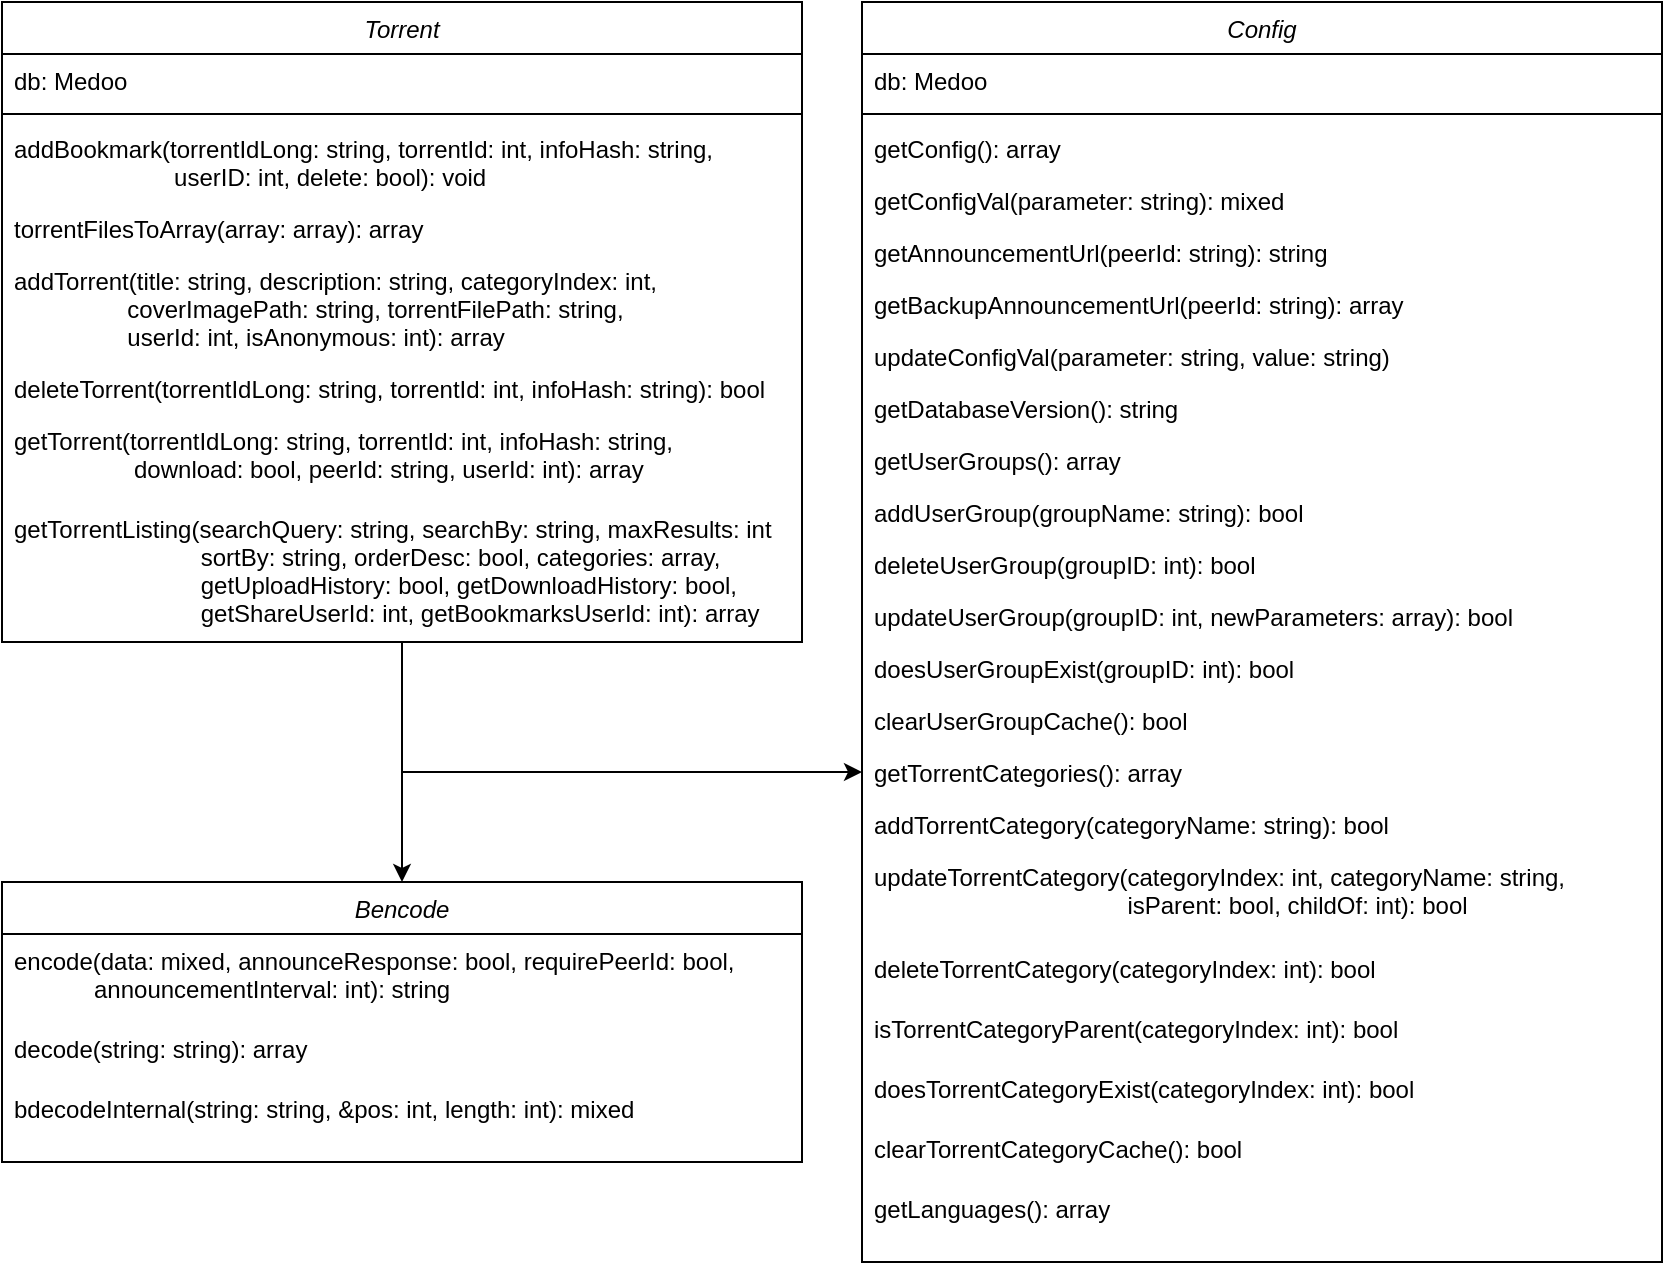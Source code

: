 <mxfile version="21.2.1" type="device">
  <diagram id="C5RBs43oDa-KdzZeNtuy" name="Page-1">
    <mxGraphModel dx="1120" dy="488" grid="1" gridSize="10" guides="1" tooltips="1" connect="1" arrows="1" fold="1" page="1" pageScale="1" pageWidth="827" pageHeight="1169" math="0" shadow="0">
      <root>
        <mxCell id="WIyWlLk6GJQsqaUBKTNV-0" />
        <mxCell id="WIyWlLk6GJQsqaUBKTNV-1" parent="WIyWlLk6GJQsqaUBKTNV-0" />
        <mxCell id="mgmrJAIhjQYuaZr03HoU-44" style="edgeStyle=orthogonalEdgeStyle;rounded=0;orthogonalLoop=1;jettySize=auto;html=1;exitX=0.5;exitY=1;exitDx=0;exitDy=0;entryX=0;entryY=0.5;entryDx=0;entryDy=0;" edge="1" parent="WIyWlLk6GJQsqaUBKTNV-1" source="zkfFHV4jXpPFQw0GAbJ--0" target="mgmrJAIhjQYuaZr03HoU-35">
          <mxGeometry relative="1" as="geometry" />
        </mxCell>
        <mxCell id="mgmrJAIhjQYuaZr03HoU-62" style="edgeStyle=orthogonalEdgeStyle;rounded=0;orthogonalLoop=1;jettySize=auto;html=1;exitX=0.5;exitY=1;exitDx=0;exitDy=0;entryX=0.5;entryY=0;entryDx=0;entryDy=0;" edge="1" parent="WIyWlLk6GJQsqaUBKTNV-1" source="zkfFHV4jXpPFQw0GAbJ--0" target="mgmrJAIhjQYuaZr03HoU-51">
          <mxGeometry relative="1" as="geometry" />
        </mxCell>
        <mxCell id="zkfFHV4jXpPFQw0GAbJ--0" value="Torrent" style="swimlane;fontStyle=2;align=center;verticalAlign=top;childLayout=stackLayout;horizontal=1;startSize=26;horizontalStack=0;resizeParent=1;resizeLast=0;collapsible=1;marginBottom=0;rounded=0;shadow=0;strokeWidth=1;" parent="WIyWlLk6GJQsqaUBKTNV-1" vertex="1">
          <mxGeometry x="40" y="120" width="400" height="320" as="geometry">
            <mxRectangle x="230" y="140" width="160" height="26" as="alternateBounds" />
          </mxGeometry>
        </mxCell>
        <mxCell id="zkfFHV4jXpPFQw0GAbJ--1" value="db: Medoo" style="text;align=left;verticalAlign=top;spacingLeft=4;spacingRight=4;overflow=hidden;rotatable=0;points=[[0,0.5],[1,0.5]];portConstraint=eastwest;" parent="zkfFHV4jXpPFQw0GAbJ--0" vertex="1">
          <mxGeometry y="26" width="400" height="26" as="geometry" />
        </mxCell>
        <mxCell id="zkfFHV4jXpPFQw0GAbJ--4" value="" style="line;html=1;strokeWidth=1;align=left;verticalAlign=middle;spacingTop=-1;spacingLeft=3;spacingRight=3;rotatable=0;labelPosition=right;points=[];portConstraint=eastwest;" parent="zkfFHV4jXpPFQw0GAbJ--0" vertex="1">
          <mxGeometry y="52" width="400" height="8" as="geometry" />
        </mxCell>
        <mxCell id="zkfFHV4jXpPFQw0GAbJ--5" value="addBookmark(torrentIdLong: string, torrentId: int, infoHash: string, &#xa;                        userID: int, delete: bool): void" style="text;align=left;verticalAlign=top;spacingLeft=4;spacingRight=4;overflow=hidden;rotatable=0;points=[[0,0.5],[1,0.5]];portConstraint=eastwest;" parent="zkfFHV4jXpPFQw0GAbJ--0" vertex="1">
          <mxGeometry y="60" width="400" height="40" as="geometry" />
        </mxCell>
        <mxCell id="mgmrJAIhjQYuaZr03HoU-45" value="torrentFilesToArray(array: array): array" style="text;align=left;verticalAlign=top;spacingLeft=4;spacingRight=4;overflow=hidden;rotatable=0;points=[[0,0.5],[1,0.5]];portConstraint=eastwest;" vertex="1" parent="zkfFHV4jXpPFQw0GAbJ--0">
          <mxGeometry y="100" width="400" height="26" as="geometry" />
        </mxCell>
        <mxCell id="mgmrJAIhjQYuaZr03HoU-46" value="addTorrent(title: string, description: string, categoryIndex: int, &#xa;                 coverImagePath: string, torrentFilePath: string,&#xa;                 userId: int, isAnonymous: int): array&#xa;" style="text;align=left;verticalAlign=top;spacingLeft=4;spacingRight=4;overflow=hidden;rotatable=0;points=[[0,0.5],[1,0.5]];portConstraint=eastwest;" vertex="1" parent="zkfFHV4jXpPFQw0GAbJ--0">
          <mxGeometry y="126" width="400" height="54" as="geometry" />
        </mxCell>
        <mxCell id="mgmrJAIhjQYuaZr03HoU-48" value="deleteTorrent(torrentIdLong: string, torrentId: int, infoHash: string): bool" style="text;align=left;verticalAlign=top;spacingLeft=4;spacingRight=4;overflow=hidden;rotatable=0;points=[[0,0.5],[1,0.5]];portConstraint=eastwest;" vertex="1" parent="zkfFHV4jXpPFQw0GAbJ--0">
          <mxGeometry y="180" width="400" height="26" as="geometry" />
        </mxCell>
        <mxCell id="mgmrJAIhjQYuaZr03HoU-49" value="getTorrent(torrentIdLong: string, torrentId: int, infoHash: string, &#xa;                  download: bool, peerId: string, userId: int): array&#xa; &#xa;" style="text;align=left;verticalAlign=top;spacingLeft=4;spacingRight=4;overflow=hidden;rotatable=0;points=[[0,0.5],[1,0.5]];portConstraint=eastwest;" vertex="1" parent="zkfFHV4jXpPFQw0GAbJ--0">
          <mxGeometry y="206" width="400" height="44" as="geometry" />
        </mxCell>
        <mxCell id="mgmrJAIhjQYuaZr03HoU-50" value="getTorrentListing(searchQuery: string, searchBy: string, maxResults: int&#xa;                            sortBy: string, orderDesc: bool, categories: array,&#xa;                            getUploadHistory: bool, getDownloadHistory: bool, &#xa;                            getShareUserId: int, getBookmarksUserId: int): array&#xa;&#xa;&#xa;" style="text;align=left;verticalAlign=top;spacingLeft=4;spacingRight=4;overflow=hidden;rotatable=0;points=[[0,0.5],[1,0.5]];portConstraint=eastwest;" vertex="1" parent="zkfFHV4jXpPFQw0GAbJ--0">
          <mxGeometry y="250" width="400" height="70" as="geometry" />
        </mxCell>
        <mxCell id="mgmrJAIhjQYuaZr03HoU-18" value="Config" style="swimlane;fontStyle=2;align=center;verticalAlign=top;childLayout=stackLayout;horizontal=1;startSize=26;horizontalStack=0;resizeParent=1;resizeLast=0;collapsible=1;marginBottom=0;rounded=0;shadow=0;strokeWidth=1;" vertex="1" parent="WIyWlLk6GJQsqaUBKTNV-1">
          <mxGeometry x="470" y="120" width="400" height="630" as="geometry">
            <mxRectangle x="230" y="140" width="160" height="26" as="alternateBounds" />
          </mxGeometry>
        </mxCell>
        <mxCell id="mgmrJAIhjQYuaZr03HoU-19" value="db: Medoo" style="text;align=left;verticalAlign=top;spacingLeft=4;spacingRight=4;overflow=hidden;rotatable=0;points=[[0,0.5],[1,0.5]];portConstraint=eastwest;" vertex="1" parent="mgmrJAIhjQYuaZr03HoU-18">
          <mxGeometry y="26" width="400" height="26" as="geometry" />
        </mxCell>
        <mxCell id="mgmrJAIhjQYuaZr03HoU-20" value="" style="line;html=1;strokeWidth=1;align=left;verticalAlign=middle;spacingTop=-1;spacingLeft=3;spacingRight=3;rotatable=0;labelPosition=right;points=[];portConstraint=eastwest;" vertex="1" parent="mgmrJAIhjQYuaZr03HoU-18">
          <mxGeometry y="52" width="400" height="8" as="geometry" />
        </mxCell>
        <mxCell id="mgmrJAIhjQYuaZr03HoU-21" value="getConfig(): array" style="text;align=left;verticalAlign=top;spacingLeft=4;spacingRight=4;overflow=hidden;rotatable=0;points=[[0,0.5],[1,0.5]];portConstraint=eastwest;" vertex="1" parent="mgmrJAIhjQYuaZr03HoU-18">
          <mxGeometry y="60" width="400" height="26" as="geometry" />
        </mxCell>
        <mxCell id="mgmrJAIhjQYuaZr03HoU-22" value="getConfigVal(parameter: string): mixed" style="text;align=left;verticalAlign=top;spacingLeft=4;spacingRight=4;overflow=hidden;rotatable=0;points=[[0,0.5],[1,0.5]];portConstraint=eastwest;" vertex="1" parent="mgmrJAIhjQYuaZr03HoU-18">
          <mxGeometry y="86" width="400" height="26" as="geometry" />
        </mxCell>
        <mxCell id="mgmrJAIhjQYuaZr03HoU-23" value="getAnnouncementUrl(peerId: string): string" style="text;align=left;verticalAlign=top;spacingLeft=4;spacingRight=4;overflow=hidden;rotatable=0;points=[[0,0.5],[1,0.5]];portConstraint=eastwest;" vertex="1" parent="mgmrJAIhjQYuaZr03HoU-18">
          <mxGeometry y="112" width="400" height="26" as="geometry" />
        </mxCell>
        <mxCell id="mgmrJAIhjQYuaZr03HoU-24" value="getBackupAnnouncementUrl(peerId: string): array" style="text;align=left;verticalAlign=top;spacingLeft=4;spacingRight=4;overflow=hidden;rotatable=0;points=[[0,0.5],[1,0.5]];portConstraint=eastwest;" vertex="1" parent="mgmrJAIhjQYuaZr03HoU-18">
          <mxGeometry y="138" width="400" height="26" as="geometry" />
        </mxCell>
        <mxCell id="mgmrJAIhjQYuaZr03HoU-25" value="updateConfigVal(parameter: string, value: string)" style="text;align=left;verticalAlign=top;spacingLeft=4;spacingRight=4;overflow=hidden;rotatable=0;points=[[0,0.5],[1,0.5]];portConstraint=eastwest;" vertex="1" parent="mgmrJAIhjQYuaZr03HoU-18">
          <mxGeometry y="164" width="400" height="26" as="geometry" />
        </mxCell>
        <mxCell id="mgmrJAIhjQYuaZr03HoU-26" value="getDatabaseVersion(): string" style="text;align=left;verticalAlign=top;spacingLeft=4;spacingRight=4;overflow=hidden;rotatable=0;points=[[0,0.5],[1,0.5]];portConstraint=eastwest;" vertex="1" parent="mgmrJAIhjQYuaZr03HoU-18">
          <mxGeometry y="190" width="400" height="26" as="geometry" />
        </mxCell>
        <mxCell id="mgmrJAIhjQYuaZr03HoU-27" value="getUserGroups(): array" style="text;align=left;verticalAlign=top;spacingLeft=4;spacingRight=4;overflow=hidden;rotatable=0;points=[[0,0.5],[1,0.5]];portConstraint=eastwest;" vertex="1" parent="mgmrJAIhjQYuaZr03HoU-18">
          <mxGeometry y="216" width="400" height="26" as="geometry" />
        </mxCell>
        <mxCell id="mgmrJAIhjQYuaZr03HoU-28" value="addUserGroup(groupName: string): bool" style="text;align=left;verticalAlign=top;spacingLeft=4;spacingRight=4;overflow=hidden;rotatable=0;points=[[0,0.5],[1,0.5]];portConstraint=eastwest;" vertex="1" parent="mgmrJAIhjQYuaZr03HoU-18">
          <mxGeometry y="242" width="400" height="26" as="geometry" />
        </mxCell>
        <mxCell id="mgmrJAIhjQYuaZr03HoU-29" value="deleteUserGroup(groupID: int): bool" style="text;align=left;verticalAlign=top;spacingLeft=4;spacingRight=4;overflow=hidden;rotatable=0;points=[[0,0.5],[1,0.5]];portConstraint=eastwest;" vertex="1" parent="mgmrJAIhjQYuaZr03HoU-18">
          <mxGeometry y="268" width="400" height="26" as="geometry" />
        </mxCell>
        <mxCell id="mgmrJAIhjQYuaZr03HoU-30" value="updateUserGroup(groupID: int, newParameters: array): bool" style="text;align=left;verticalAlign=top;spacingLeft=4;spacingRight=4;overflow=hidden;rotatable=0;points=[[0,0.5],[1,0.5]];portConstraint=eastwest;" vertex="1" parent="mgmrJAIhjQYuaZr03HoU-18">
          <mxGeometry y="294" width="400" height="26" as="geometry" />
        </mxCell>
        <mxCell id="mgmrJAIhjQYuaZr03HoU-31" value="doesUserGroupExist(groupID: int): bool" style="text;align=left;verticalAlign=top;spacingLeft=4;spacingRight=4;overflow=hidden;rotatable=0;points=[[0,0.5],[1,0.5]];portConstraint=eastwest;" vertex="1" parent="mgmrJAIhjQYuaZr03HoU-18">
          <mxGeometry y="320" width="400" height="26" as="geometry" />
        </mxCell>
        <mxCell id="mgmrJAIhjQYuaZr03HoU-32" value="clearUserGroupCache(): bool" style="text;align=left;verticalAlign=top;spacingLeft=4;spacingRight=4;overflow=hidden;rotatable=0;points=[[0,0.5],[1,0.5]];portConstraint=eastwest;" vertex="1" parent="mgmrJAIhjQYuaZr03HoU-18">
          <mxGeometry y="346" width="400" height="26" as="geometry" />
        </mxCell>
        <mxCell id="mgmrJAIhjQYuaZr03HoU-35" value="getTorrentCategories(): array" style="text;align=left;verticalAlign=top;spacingLeft=4;spacingRight=4;overflow=hidden;rotatable=0;points=[[0,0.5],[1,0.5]];portConstraint=eastwest;" vertex="1" parent="mgmrJAIhjQYuaZr03HoU-18">
          <mxGeometry y="372" width="400" height="26" as="geometry" />
        </mxCell>
        <mxCell id="mgmrJAIhjQYuaZr03HoU-34" value="addTorrentCategory(categoryName: string): bool" style="text;align=left;verticalAlign=top;spacingLeft=4;spacingRight=4;overflow=hidden;rotatable=0;points=[[0,0.5],[1,0.5]];portConstraint=eastwest;" vertex="1" parent="mgmrJAIhjQYuaZr03HoU-18">
          <mxGeometry y="398" width="400" height="26" as="geometry" />
        </mxCell>
        <mxCell id="mgmrJAIhjQYuaZr03HoU-37" value="updateTorrentCategory(categoryIndex: int, categoryName: string,&#xa;                                      isParent: bool, childOf: int): bool&#xa;" style="text;align=left;verticalAlign=top;spacingLeft=4;spacingRight=4;overflow=hidden;rotatable=0;points=[[0,0.5],[1,0.5]];portConstraint=eastwest;" vertex="1" parent="mgmrJAIhjQYuaZr03HoU-18">
          <mxGeometry y="424" width="400" height="46" as="geometry" />
        </mxCell>
        <mxCell id="mgmrJAIhjQYuaZr03HoU-38" value="deleteTorrentCategory(categoryIndex: int): bool" style="text;align=left;verticalAlign=top;spacingLeft=4;spacingRight=4;overflow=hidden;rotatable=0;points=[[0,0.5],[1,0.5]];portConstraint=eastwest;" vertex="1" parent="mgmrJAIhjQYuaZr03HoU-18">
          <mxGeometry y="470" width="400" height="30" as="geometry" />
        </mxCell>
        <mxCell id="mgmrJAIhjQYuaZr03HoU-39" value="isTorrentCategoryParent(categoryIndex: int): bool" style="text;align=left;verticalAlign=top;spacingLeft=4;spacingRight=4;overflow=hidden;rotatable=0;points=[[0,0.5],[1,0.5]];portConstraint=eastwest;" vertex="1" parent="mgmrJAIhjQYuaZr03HoU-18">
          <mxGeometry y="500" width="400" height="30" as="geometry" />
        </mxCell>
        <mxCell id="mgmrJAIhjQYuaZr03HoU-40" value="doesTorrentCategoryExist(categoryIndex: int): bool" style="text;align=left;verticalAlign=top;spacingLeft=4;spacingRight=4;overflow=hidden;rotatable=0;points=[[0,0.5],[1,0.5]];portConstraint=eastwest;" vertex="1" parent="mgmrJAIhjQYuaZr03HoU-18">
          <mxGeometry y="530" width="400" height="30" as="geometry" />
        </mxCell>
        <mxCell id="mgmrJAIhjQYuaZr03HoU-41" value="clearTorrentCategoryCache(): bool" style="text;align=left;verticalAlign=top;spacingLeft=4;spacingRight=4;overflow=hidden;rotatable=0;points=[[0,0.5],[1,0.5]];portConstraint=eastwest;" vertex="1" parent="mgmrJAIhjQYuaZr03HoU-18">
          <mxGeometry y="560" width="400" height="30" as="geometry" />
        </mxCell>
        <mxCell id="mgmrJAIhjQYuaZr03HoU-42" value="getLanguages(): array" style="text;align=left;verticalAlign=top;spacingLeft=4;spacingRight=4;overflow=hidden;rotatable=0;points=[[0,0.5],[1,0.5]];portConstraint=eastwest;" vertex="1" parent="mgmrJAIhjQYuaZr03HoU-18">
          <mxGeometry y="590" width="400" height="30" as="geometry" />
        </mxCell>
        <mxCell id="mgmrJAIhjQYuaZr03HoU-51" value="Bencode" style="swimlane;fontStyle=2;align=center;verticalAlign=top;childLayout=stackLayout;horizontal=1;startSize=26;horizontalStack=0;resizeParent=1;resizeLast=0;collapsible=1;marginBottom=0;rounded=0;shadow=0;strokeWidth=1;" vertex="1" parent="WIyWlLk6GJQsqaUBKTNV-1">
          <mxGeometry x="40" y="560" width="400" height="140" as="geometry">
            <mxRectangle x="230" y="140" width="160" height="26" as="alternateBounds" />
          </mxGeometry>
        </mxCell>
        <mxCell id="mgmrJAIhjQYuaZr03HoU-55" value="encode(data: mixed, announceResponse: bool, requirePeerId: bool,&#xa;            announcementInterval: int): string" style="text;align=left;verticalAlign=top;spacingLeft=4;spacingRight=4;overflow=hidden;rotatable=0;points=[[0,0.5],[1,0.5]];portConstraint=eastwest;" vertex="1" parent="mgmrJAIhjQYuaZr03HoU-51">
          <mxGeometry y="26" width="400" height="44" as="geometry" />
        </mxCell>
        <mxCell id="mgmrJAIhjQYuaZr03HoU-60" value="decode(string: string): array" style="text;align=left;verticalAlign=top;spacingLeft=4;spacingRight=4;overflow=hidden;rotatable=0;points=[[0,0.5],[1,0.5]];portConstraint=eastwest;" vertex="1" parent="mgmrJAIhjQYuaZr03HoU-51">
          <mxGeometry y="70" width="400" height="30" as="geometry" />
        </mxCell>
        <mxCell id="mgmrJAIhjQYuaZr03HoU-61" value="bdecodeInternal(string: string, &amp;pos: int, length: int): mixed" style="text;align=left;verticalAlign=top;spacingLeft=4;spacingRight=4;overflow=hidden;rotatable=0;points=[[0,0.5],[1,0.5]];portConstraint=eastwest;" vertex="1" parent="mgmrJAIhjQYuaZr03HoU-51">
          <mxGeometry y="100" width="400" height="30" as="geometry" />
        </mxCell>
      </root>
    </mxGraphModel>
  </diagram>
</mxfile>
